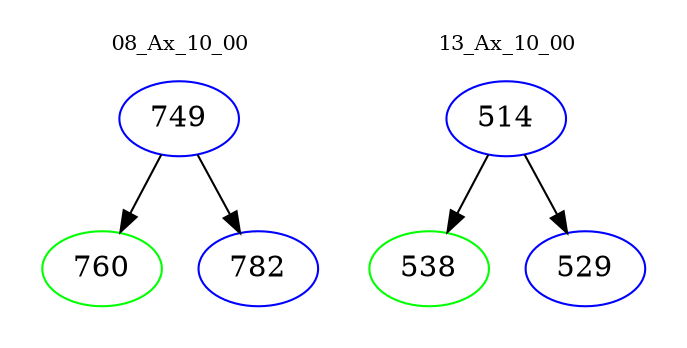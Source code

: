 digraph{
subgraph cluster_0 {
color = white
label = "08_Ax_10_00";
fontsize=10;
T0_749 [label="749", color="blue"]
T0_749 -> T0_760 [color="black"]
T0_760 [label="760", color="green"]
T0_749 -> T0_782 [color="black"]
T0_782 [label="782", color="blue"]
}
subgraph cluster_1 {
color = white
label = "13_Ax_10_00";
fontsize=10;
T1_514 [label="514", color="blue"]
T1_514 -> T1_538 [color="black"]
T1_538 [label="538", color="green"]
T1_514 -> T1_529 [color="black"]
T1_529 [label="529", color="blue"]
}
}

